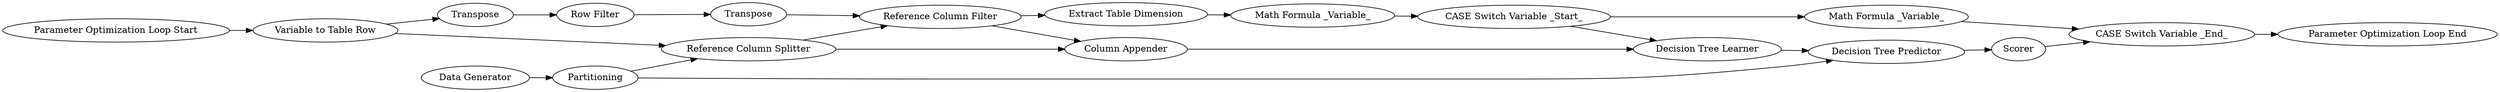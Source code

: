 digraph {
	9 -> 14
	7 -> 8
	4 -> 5
	8 -> 9
	14 -> 24
	4 -> 6
	2 -> 4
	20 -> 23
	5 -> 10
	11 -> 12
	22 -> 11
	10 -> 11
	23 -> 21
	3 -> 5
	22 -> 20
	12 -> 16
	6 -> 7
	5 -> 9
	24 -> 22
	16 -> 23
	3 -> 12
	9 -> 10
	1 -> 3
	7 [label="Row Filter"]
	9 [label="Reference Column Filter"]
	21 [label="Parameter Optimization Loop End"]
	8 [label=Transpose]
	3 [label=Partitioning]
	24 [label="Math Formula _Variable_"]
	6 [label=Transpose]
	10 [label="Column Appender"]
	12 [label="Decision Tree Predictor"]
	16 [label=Scorer]
	1 [label="Data Generator"]
	22 [label="CASE Switch Variable _Start_"]
	11 [label="Decision Tree Learner"]
	4 [label="Variable to Table Row"]
	23 [label="CASE Switch Variable _End_"]
	14 [label="Extract Table Dimension"]
	5 [label="Reference Column Splitter"]
	20 [label="Math Formula _Variable_"]
	2 [label="Parameter Optimization Loop Start"]
	rankdir=LR
}
